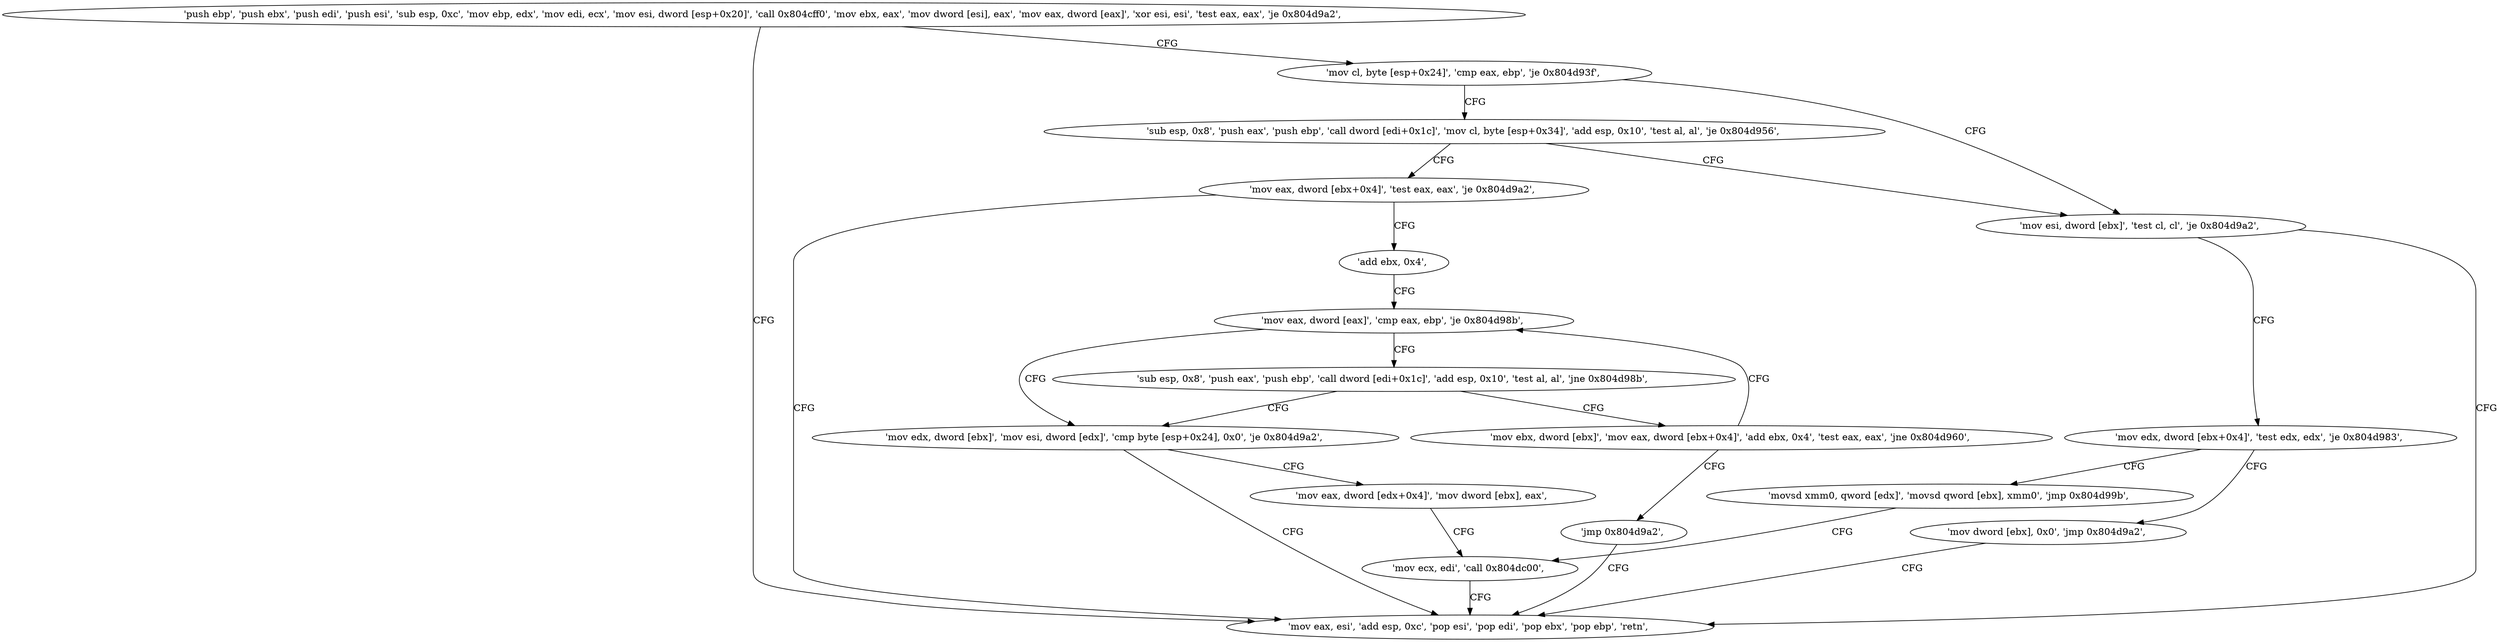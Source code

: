 digraph "func" {
"134535424" [label = "'push ebp', 'push ebx', 'push edi', 'push esi', 'sub esp, 0xc', 'mov ebp, edx', 'mov edi, ecx', 'mov esi, dword [esp+0x20]', 'call 0x804cff0', 'mov ebx, eax', 'mov dword [esi], eax', 'mov eax, dword [eax]', 'xor esi, esi', 'test eax, eax', 'je 0x804d9a2', " ]
"134535586" [label = "'mov eax, esi', 'add esp, 0xc', 'pop esi', 'pop edi', 'pop ebx', 'pop ebp', 'retn', " ]
"134535460" [label = "'mov cl, byte [esp+0x24]', 'cmp eax, ebp', 'je 0x804d93f', " ]
"134535487" [label = "'mov esi, dword [ebx]', 'test cl, cl', 'je 0x804d9a2', " ]
"134535468" [label = "'sub esp, 0x8', 'push eax', 'push ebp', 'call dword [edi+0x1c]', 'mov cl, byte [esp+0x34]', 'add esp, 0x10', 'test al, al', 'je 0x804d956', " ]
"134535493" [label = "'mov edx, dword [ebx+0x4]', 'test edx, edx', 'je 0x804d983', " ]
"134535510" [label = "'mov eax, dword [ebx+0x4]', 'test eax, eax', 'je 0x804d9a2', " ]
"134535555" [label = "'mov dword [ebx], 0x0', 'jmp 0x804d9a2', " ]
"134535500" [label = "'movsd xmm0, qword [edx]', 'movsd qword [ebx], xmm0', 'jmp 0x804d99b', " ]
"134535517" [label = "'add ebx, 0x4', " ]
"134535579" [label = "'mov ecx, edi', 'call 0x804dc00', " ]
"134535520" [label = "'mov eax, dword [eax]', 'cmp eax, ebp', 'je 0x804d98b', " ]
"134535563" [label = "'mov edx, dword [ebx]', 'mov esi, dword [edx]', 'cmp byte [esp+0x24], 0x0', 'je 0x804d9a2', " ]
"134535574" [label = "'mov eax, dword [edx+0x4]', 'mov dword [ebx], eax', " ]
"134535526" [label = "'sub esp, 0x8', 'push eax', 'push ebp', 'call dword [edi+0x1c]', 'add esp, 0x10', 'test al, al', 'jne 0x804d98b', " ]
"134535541" [label = "'mov ebx, dword [ebx]', 'mov eax, dword [ebx+0x4]', 'add ebx, 0x4', 'test eax, eax', 'jne 0x804d960', " ]
"134535553" [label = "'jmp 0x804d9a2', " ]
"134535424" -> "134535586" [ label = "CFG" ]
"134535424" -> "134535460" [ label = "CFG" ]
"134535460" -> "134535487" [ label = "CFG" ]
"134535460" -> "134535468" [ label = "CFG" ]
"134535487" -> "134535586" [ label = "CFG" ]
"134535487" -> "134535493" [ label = "CFG" ]
"134535468" -> "134535510" [ label = "CFG" ]
"134535468" -> "134535487" [ label = "CFG" ]
"134535493" -> "134535555" [ label = "CFG" ]
"134535493" -> "134535500" [ label = "CFG" ]
"134535510" -> "134535586" [ label = "CFG" ]
"134535510" -> "134535517" [ label = "CFG" ]
"134535555" -> "134535586" [ label = "CFG" ]
"134535500" -> "134535579" [ label = "CFG" ]
"134535517" -> "134535520" [ label = "CFG" ]
"134535579" -> "134535586" [ label = "CFG" ]
"134535520" -> "134535563" [ label = "CFG" ]
"134535520" -> "134535526" [ label = "CFG" ]
"134535563" -> "134535586" [ label = "CFG" ]
"134535563" -> "134535574" [ label = "CFG" ]
"134535574" -> "134535579" [ label = "CFG" ]
"134535526" -> "134535563" [ label = "CFG" ]
"134535526" -> "134535541" [ label = "CFG" ]
"134535541" -> "134535520" [ label = "CFG" ]
"134535541" -> "134535553" [ label = "CFG" ]
"134535553" -> "134535586" [ label = "CFG" ]
}
